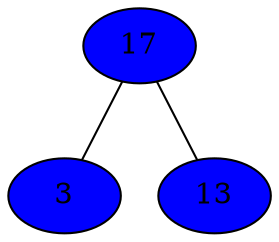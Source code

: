 strict graph {
17[label="17" style=filled fillcolor="blue1"];
17 -- 3
17 -- 13
3[label="3" style=filled fillcolor="blue1"];
3 -- 17
13[label="13" style=filled fillcolor="blue1"];
13 -- 17
}